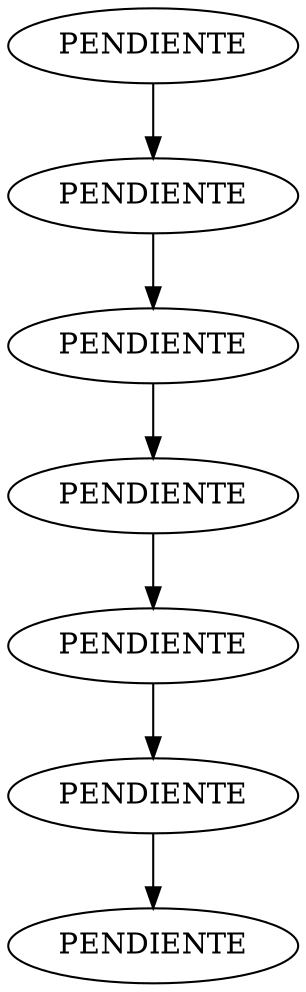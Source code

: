 digraph G {
"lhernandez@hotmail.com jperez@gmail.com" [label="PENDIENTE"];
"etorres@gmail.com jperez@gmail.com" [label="PENDIENTE"];
"jfernandez@hotmail.com jperez@gmail.com" [label="PENDIENTE"];
"amartinez@gmail.com jperez@gmail.com" [label="PENDIENTE"];
"mvargas@gmail.com jperez@gmail.com" [label="PENDIENTE"];
"lramirez@yahoo.com jperez@gmail.com" [label="PENDIENTE"];
"psanchez@gmail.com jperez@gmail.com" [label="PENDIENTE"];
"lhernandez@hotmail.com jperez@gmail.com" -> "etorres@gmail.com jperez@gmail.com";
"etorres@gmail.com jperez@gmail.com" -> "jfernandez@hotmail.com jperez@gmail.com";
"jfernandez@hotmail.com jperez@gmail.com" -> "amartinez@gmail.com jperez@gmail.com";
"amartinez@gmail.com jperez@gmail.com" -> "mvargas@gmail.com jperez@gmail.com";
"mvargas@gmail.com jperez@gmail.com" -> "lramirez@yahoo.com jperez@gmail.com";
"lramirez@yahoo.com jperez@gmail.com" -> "psanchez@gmail.com jperez@gmail.com";
}
